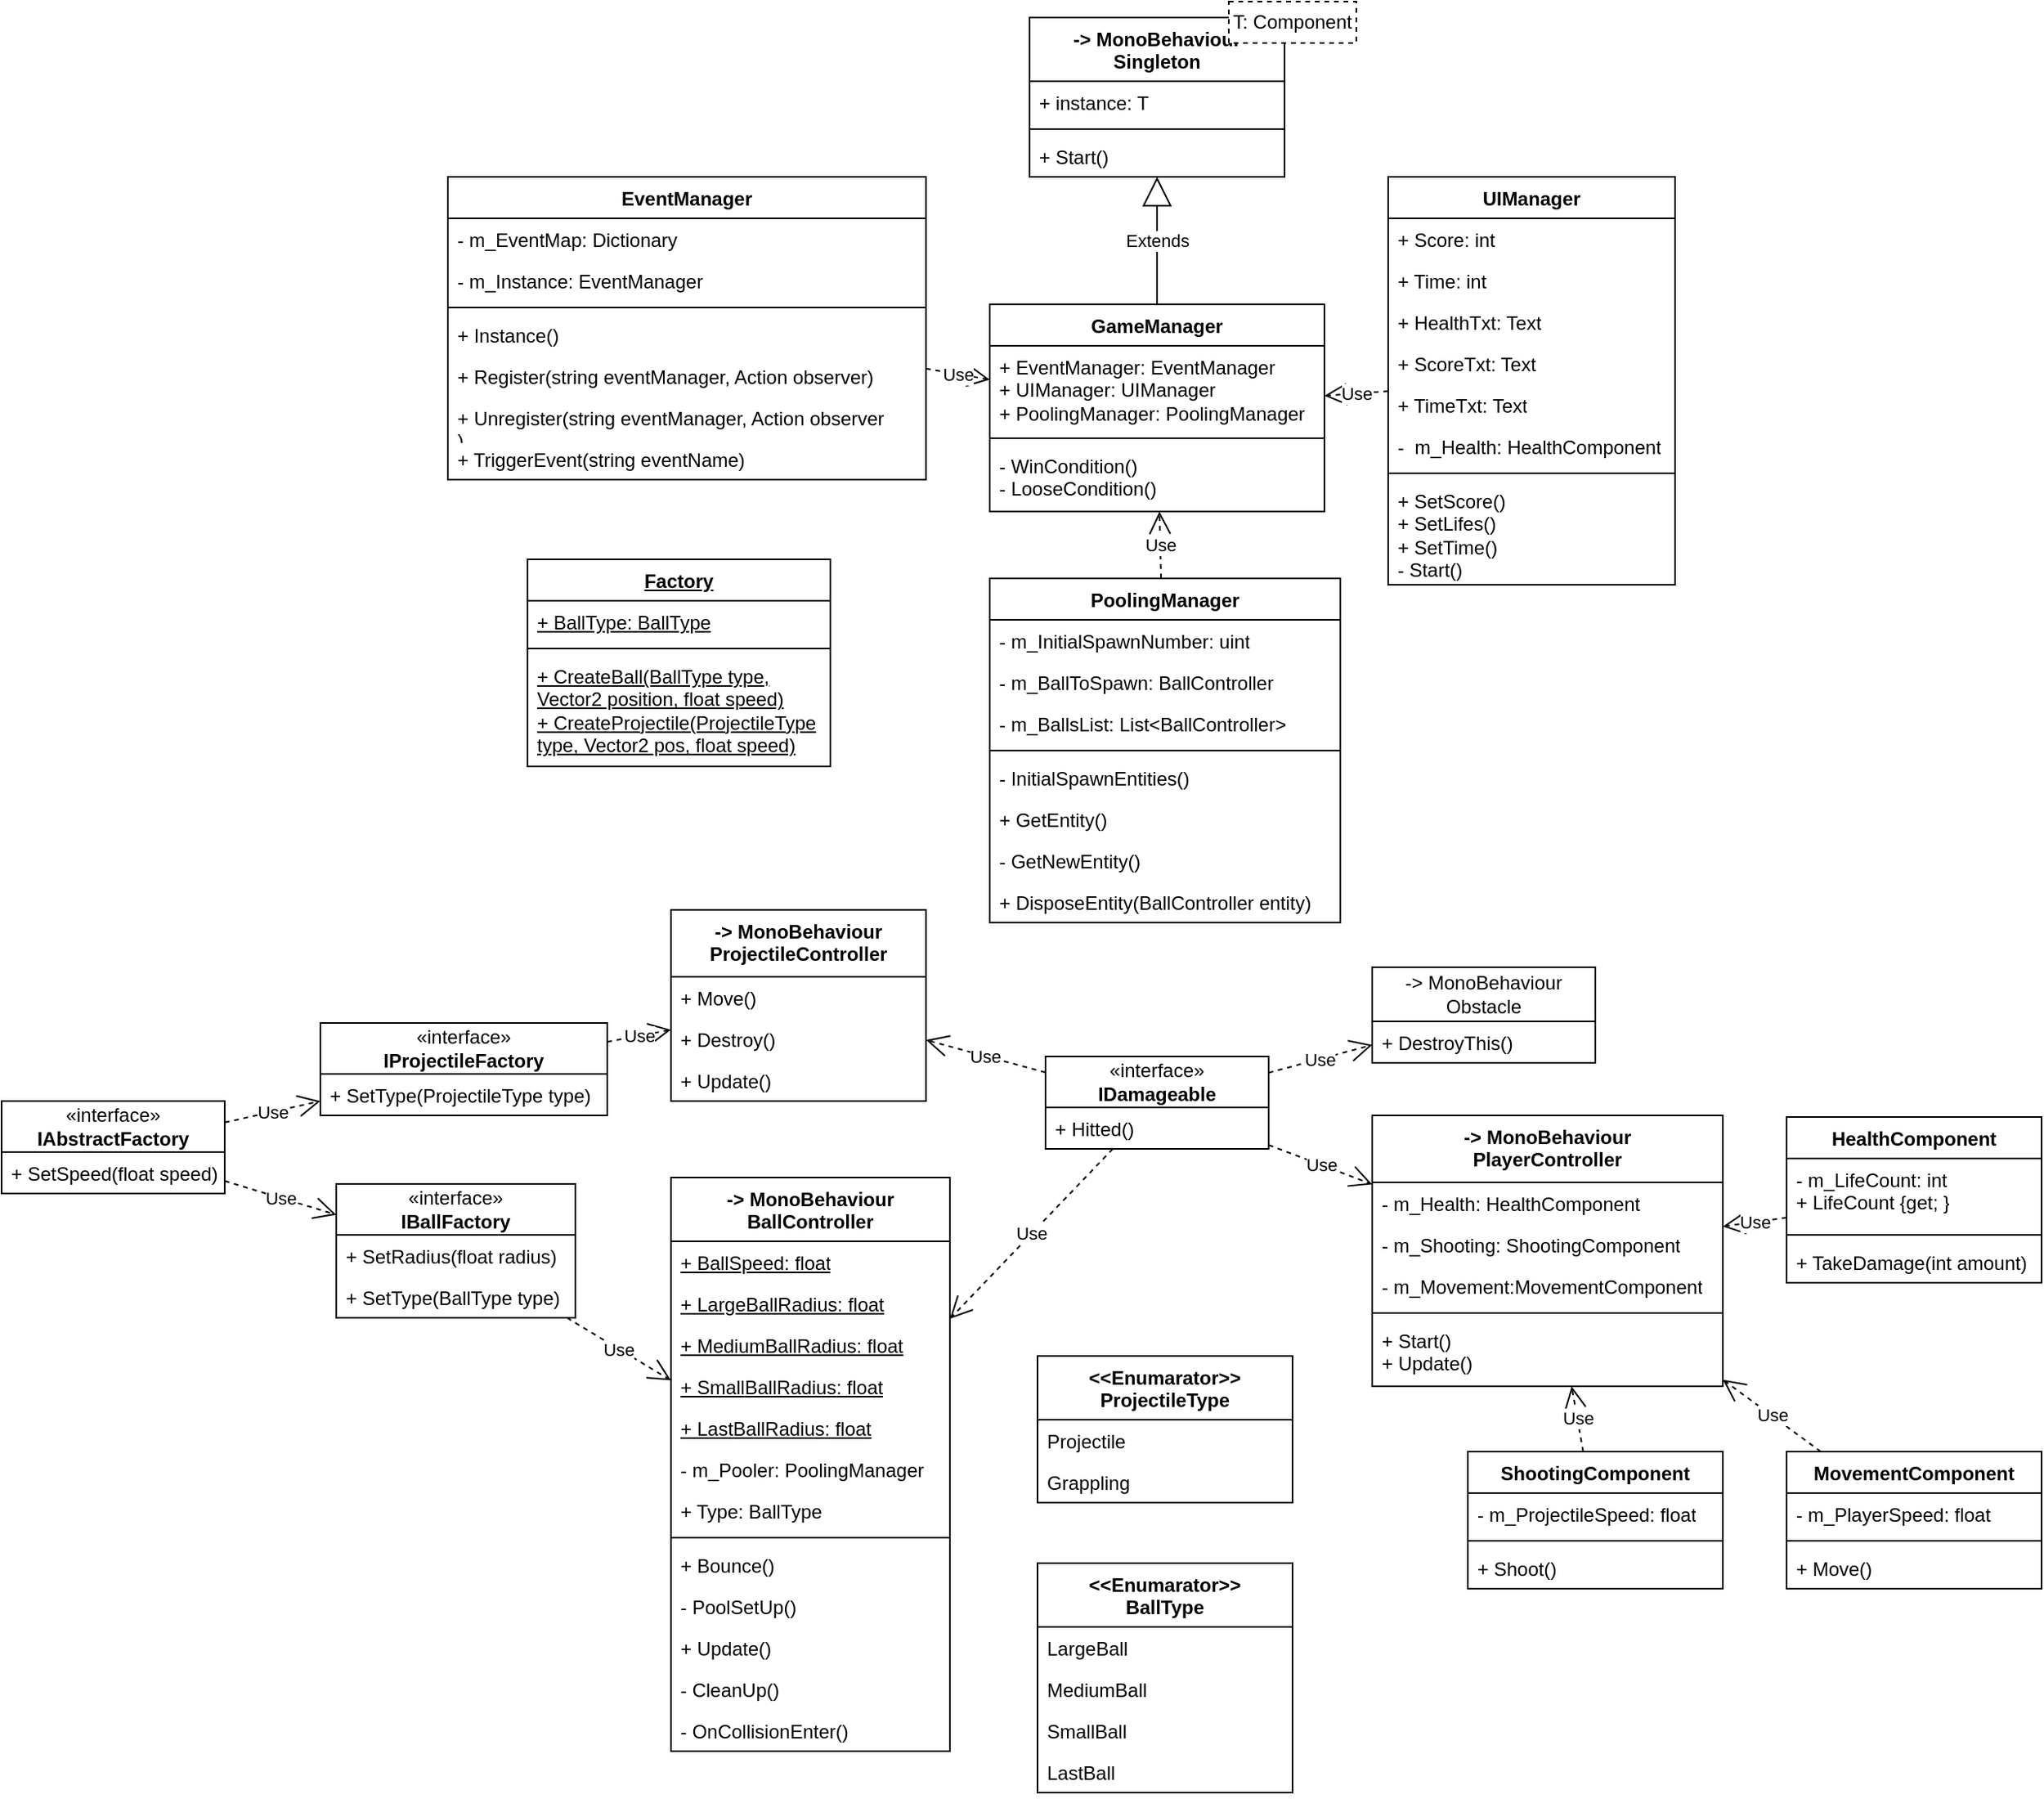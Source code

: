 <mxfile version="21.4.0" type="device">
  <diagram id="C5RBs43oDa-KdzZeNtuy" name="Page-1">
    <mxGraphModel dx="2015" dy="1817" grid="1" gridSize="10" guides="1" tooltips="1" connect="1" arrows="1" fold="1" page="1" pageScale="1" pageWidth="827" pageHeight="1169" math="0" shadow="0">
      <root>
        <mxCell id="WIyWlLk6GJQsqaUBKTNV-0" />
        <mxCell id="WIyWlLk6GJQsqaUBKTNV-1" parent="WIyWlLk6GJQsqaUBKTNV-0" />
        <mxCell id="6wXtI8wnBJ_ZwkcHhQ90-0" value="EventManager" style="swimlane;fontStyle=1;align=center;verticalAlign=top;childLayout=stackLayout;horizontal=1;startSize=26;horizontalStack=0;resizeParent=1;resizeParentMax=0;resizeLast=0;collapsible=1;marginBottom=0;whiteSpace=wrap;html=1;" parent="WIyWlLk6GJQsqaUBKTNV-1" vertex="1">
          <mxGeometry x="-20" y="-110" width="300" height="190" as="geometry" />
        </mxCell>
        <mxCell id="6wXtI8wnBJ_ZwkcHhQ90-1" value="- m_EventMap: Dictionary" style="text;strokeColor=none;fillColor=none;align=left;verticalAlign=top;spacingLeft=4;spacingRight=4;overflow=hidden;rotatable=0;points=[[0,0.5],[1,0.5]];portConstraint=eastwest;whiteSpace=wrap;html=1;" parent="6wXtI8wnBJ_ZwkcHhQ90-0" vertex="1">
          <mxGeometry y="26" width="300" height="26" as="geometry" />
        </mxCell>
        <mxCell id="6wXtI8wnBJ_ZwkcHhQ90-117" value="- m_Instance: EventManager" style="text;strokeColor=none;fillColor=none;align=left;verticalAlign=top;spacingLeft=4;spacingRight=4;overflow=hidden;rotatable=0;points=[[0,0.5],[1,0.5]];portConstraint=eastwest;whiteSpace=wrap;html=1;" parent="6wXtI8wnBJ_ZwkcHhQ90-0" vertex="1">
          <mxGeometry y="52" width="300" height="26" as="geometry" />
        </mxCell>
        <mxCell id="6wXtI8wnBJ_ZwkcHhQ90-2" value="" style="line;strokeWidth=1;fillColor=none;align=left;verticalAlign=middle;spacingTop=-1;spacingLeft=3;spacingRight=3;rotatable=0;labelPosition=right;points=[];portConstraint=eastwest;strokeColor=inherit;" parent="6wXtI8wnBJ_ZwkcHhQ90-0" vertex="1">
          <mxGeometry y="78" width="300" height="8" as="geometry" />
        </mxCell>
        <mxCell id="6wXtI8wnBJ_ZwkcHhQ90-118" value="+ Instance()" style="text;strokeColor=none;fillColor=none;align=left;verticalAlign=top;spacingLeft=4;spacingRight=4;overflow=hidden;rotatable=0;points=[[0,0.5],[1,0.5]];portConstraint=eastwest;whiteSpace=wrap;html=1;" parent="6wXtI8wnBJ_ZwkcHhQ90-0" vertex="1">
          <mxGeometry y="86" width="300" height="26" as="geometry" />
        </mxCell>
        <mxCell id="6wXtI8wnBJ_ZwkcHhQ90-3" value="+ Register(string eventManager, Action observer)" style="text;strokeColor=none;fillColor=none;align=left;verticalAlign=top;spacingLeft=4;spacingRight=4;overflow=hidden;rotatable=0;points=[[0,0.5],[1,0.5]];portConstraint=eastwest;whiteSpace=wrap;html=1;" parent="6wXtI8wnBJ_ZwkcHhQ90-0" vertex="1">
          <mxGeometry y="112" width="300" height="26" as="geometry" />
        </mxCell>
        <mxCell id="6wXtI8wnBJ_ZwkcHhQ90-115" value="+ Unregister(string eventManager, Action observer&lt;br&gt;)" style="text;strokeColor=none;fillColor=none;align=left;verticalAlign=top;spacingLeft=4;spacingRight=4;overflow=hidden;rotatable=0;points=[[0,0.5],[1,0.5]];portConstraint=eastwest;whiteSpace=wrap;html=1;" parent="6wXtI8wnBJ_ZwkcHhQ90-0" vertex="1">
          <mxGeometry y="138" width="300" height="26" as="geometry" />
        </mxCell>
        <mxCell id="6wXtI8wnBJ_ZwkcHhQ90-116" value="+ TriggerEvent(string eventName)" style="text;strokeColor=none;fillColor=none;align=left;verticalAlign=top;spacingLeft=4;spacingRight=4;overflow=hidden;rotatable=0;points=[[0,0.5],[1,0.5]];portConstraint=eastwest;whiteSpace=wrap;html=1;" parent="6wXtI8wnBJ_ZwkcHhQ90-0" vertex="1">
          <mxGeometry y="164" width="300" height="26" as="geometry" />
        </mxCell>
        <mxCell id="6wXtI8wnBJ_ZwkcHhQ90-4" value="GameManager" style="swimlane;fontStyle=1;align=center;verticalAlign=top;childLayout=stackLayout;horizontal=1;startSize=26;horizontalStack=0;resizeParent=1;resizeParentMax=0;resizeLast=0;collapsible=1;marginBottom=0;whiteSpace=wrap;html=1;" parent="WIyWlLk6GJQsqaUBKTNV-1" vertex="1">
          <mxGeometry x="320" y="-30" width="210" height="130" as="geometry" />
        </mxCell>
        <mxCell id="6wXtI8wnBJ_ZwkcHhQ90-5" value="+ EventManager: EventManager&lt;br&gt;+ UIManager: UIManager&lt;br&gt;+ PoolingManager: PoolingManager" style="text;strokeColor=none;fillColor=none;align=left;verticalAlign=top;spacingLeft=4;spacingRight=4;overflow=hidden;rotatable=0;points=[[0,0.5],[1,0.5]];portConstraint=eastwest;whiteSpace=wrap;html=1;" parent="6wXtI8wnBJ_ZwkcHhQ90-4" vertex="1">
          <mxGeometry y="26" width="210" height="54" as="geometry" />
        </mxCell>
        <mxCell id="6wXtI8wnBJ_ZwkcHhQ90-6" value="" style="line;strokeWidth=1;fillColor=none;align=left;verticalAlign=middle;spacingTop=-1;spacingLeft=3;spacingRight=3;rotatable=0;labelPosition=right;points=[];portConstraint=eastwest;strokeColor=inherit;" parent="6wXtI8wnBJ_ZwkcHhQ90-4" vertex="1">
          <mxGeometry y="80" width="210" height="8" as="geometry" />
        </mxCell>
        <mxCell id="6wXtI8wnBJ_ZwkcHhQ90-7" value="- WinCondition()&lt;br&gt;- LooseCondition()" style="text;strokeColor=none;fillColor=none;align=left;verticalAlign=top;spacingLeft=4;spacingRight=4;overflow=hidden;rotatable=0;points=[[0,0.5],[1,0.5]];portConstraint=eastwest;whiteSpace=wrap;html=1;" parent="6wXtI8wnBJ_ZwkcHhQ90-4" vertex="1">
          <mxGeometry y="88" width="210" height="42" as="geometry" />
        </mxCell>
        <mxCell id="6wXtI8wnBJ_ZwkcHhQ90-8" value="UIManager" style="swimlane;fontStyle=1;align=center;verticalAlign=top;childLayout=stackLayout;horizontal=1;startSize=26;horizontalStack=0;resizeParent=1;resizeParentMax=0;resizeLast=0;collapsible=1;marginBottom=0;whiteSpace=wrap;html=1;" parent="WIyWlLk6GJQsqaUBKTNV-1" vertex="1">
          <mxGeometry x="570" y="-110" width="180" height="256" as="geometry" />
        </mxCell>
        <mxCell id="6wXtI8wnBJ_ZwkcHhQ90-9" value="+ Score: int&lt;br&gt;" style="text;strokeColor=none;fillColor=none;align=left;verticalAlign=top;spacingLeft=4;spacingRight=4;overflow=hidden;rotatable=0;points=[[0,0.5],[1,0.5]];portConstraint=eastwest;whiteSpace=wrap;html=1;" parent="6wXtI8wnBJ_ZwkcHhQ90-8" vertex="1">
          <mxGeometry y="26" width="180" height="26" as="geometry" />
        </mxCell>
        <mxCell id="6wXtI8wnBJ_ZwkcHhQ90-114" value="+ Time: int" style="text;strokeColor=none;fillColor=none;align=left;verticalAlign=top;spacingLeft=4;spacingRight=4;overflow=hidden;rotatable=0;points=[[0,0.5],[1,0.5]];portConstraint=eastwest;whiteSpace=wrap;html=1;" parent="6wXtI8wnBJ_ZwkcHhQ90-8" vertex="1">
          <mxGeometry y="52" width="180" height="26" as="geometry" />
        </mxCell>
        <mxCell id="6wXtI8wnBJ_ZwkcHhQ90-111" value="+ HealthTxt: Text" style="text;strokeColor=none;fillColor=none;align=left;verticalAlign=top;spacingLeft=4;spacingRight=4;overflow=hidden;rotatable=0;points=[[0,0.5],[1,0.5]];portConstraint=eastwest;whiteSpace=wrap;html=1;" parent="6wXtI8wnBJ_ZwkcHhQ90-8" vertex="1">
          <mxGeometry y="78" width="180" height="26" as="geometry" />
        </mxCell>
        <mxCell id="6wXtI8wnBJ_ZwkcHhQ90-112" value="+ ScoreTxt: Text" style="text;strokeColor=none;fillColor=none;align=left;verticalAlign=top;spacingLeft=4;spacingRight=4;overflow=hidden;rotatable=0;points=[[0,0.5],[1,0.5]];portConstraint=eastwest;whiteSpace=wrap;html=1;" parent="6wXtI8wnBJ_ZwkcHhQ90-8" vertex="1">
          <mxGeometry y="104" width="180" height="26" as="geometry" />
        </mxCell>
        <mxCell id="6wXtI8wnBJ_ZwkcHhQ90-113" value="+ TimeTxt: Text" style="text;strokeColor=none;fillColor=none;align=left;verticalAlign=top;spacingLeft=4;spacingRight=4;overflow=hidden;rotatable=0;points=[[0,0.5],[1,0.5]];portConstraint=eastwest;whiteSpace=wrap;html=1;" parent="6wXtI8wnBJ_ZwkcHhQ90-8" vertex="1">
          <mxGeometry y="130" width="180" height="26" as="geometry" />
        </mxCell>
        <mxCell id="TRaf3uooo76os0HDrpDc-0" value="-&amp;nbsp; m_Health: HealthComponent" style="text;strokeColor=none;fillColor=none;align=left;verticalAlign=top;spacingLeft=4;spacingRight=4;overflow=hidden;rotatable=0;points=[[0,0.5],[1,0.5]];portConstraint=eastwest;whiteSpace=wrap;html=1;" vertex="1" parent="6wXtI8wnBJ_ZwkcHhQ90-8">
          <mxGeometry y="156" width="180" height="26" as="geometry" />
        </mxCell>
        <mxCell id="6wXtI8wnBJ_ZwkcHhQ90-10" value="" style="line;strokeWidth=1;fillColor=none;align=left;verticalAlign=middle;spacingTop=-1;spacingLeft=3;spacingRight=3;rotatable=0;labelPosition=right;points=[];portConstraint=eastwest;strokeColor=inherit;" parent="6wXtI8wnBJ_ZwkcHhQ90-8" vertex="1">
          <mxGeometry y="182" width="180" height="8" as="geometry" />
        </mxCell>
        <mxCell id="6wXtI8wnBJ_ZwkcHhQ90-11" value="+ SetScore()&lt;br&gt;+ SetLifes()&lt;br&gt;+ SetTime()&lt;br&gt;- Start()" style="text;strokeColor=none;fillColor=none;align=left;verticalAlign=top;spacingLeft=4;spacingRight=4;overflow=hidden;rotatable=0;points=[[0,0.5],[1,0.5]];portConstraint=eastwest;whiteSpace=wrap;html=1;" parent="6wXtI8wnBJ_ZwkcHhQ90-8" vertex="1">
          <mxGeometry y="190" width="180" height="66" as="geometry" />
        </mxCell>
        <mxCell id="6wXtI8wnBJ_ZwkcHhQ90-12" value="PoolingManager" style="swimlane;fontStyle=1;align=center;verticalAlign=top;childLayout=stackLayout;horizontal=1;startSize=26;horizontalStack=0;resizeParent=1;resizeParentMax=0;resizeLast=0;collapsible=1;marginBottom=0;whiteSpace=wrap;html=1;" parent="WIyWlLk6GJQsqaUBKTNV-1" vertex="1">
          <mxGeometry x="320" y="142" width="220" height="216" as="geometry" />
        </mxCell>
        <mxCell id="6wXtI8wnBJ_ZwkcHhQ90-13" value="-&amp;nbsp;m_InitialSpawnNumber: uint" style="text;strokeColor=none;fillColor=none;align=left;verticalAlign=top;spacingLeft=4;spacingRight=4;overflow=hidden;rotatable=0;points=[[0,0.5],[1,0.5]];portConstraint=eastwest;whiteSpace=wrap;html=1;" parent="6wXtI8wnBJ_ZwkcHhQ90-12" vertex="1">
          <mxGeometry y="26" width="220" height="26" as="geometry" />
        </mxCell>
        <mxCell id="6wXtI8wnBJ_ZwkcHhQ90-52" value="-&amp;nbsp;m_BallToSpawn: BallController" style="text;strokeColor=none;fillColor=none;align=left;verticalAlign=top;spacingLeft=4;spacingRight=4;overflow=hidden;rotatable=0;points=[[0,0.5],[1,0.5]];portConstraint=eastwest;whiteSpace=wrap;html=1;" parent="6wXtI8wnBJ_ZwkcHhQ90-12" vertex="1">
          <mxGeometry y="52" width="220" height="26" as="geometry" />
        </mxCell>
        <mxCell id="6wXtI8wnBJ_ZwkcHhQ90-53" value="- m_BallsList: List&amp;lt;BallController&amp;gt;" style="text;strokeColor=none;fillColor=none;align=left;verticalAlign=top;spacingLeft=4;spacingRight=4;overflow=hidden;rotatable=0;points=[[0,0.5],[1,0.5]];portConstraint=eastwest;whiteSpace=wrap;html=1;" parent="6wXtI8wnBJ_ZwkcHhQ90-12" vertex="1">
          <mxGeometry y="78" width="220" height="26" as="geometry" />
        </mxCell>
        <mxCell id="6wXtI8wnBJ_ZwkcHhQ90-14" value="" style="line;strokeWidth=1;fillColor=none;align=left;verticalAlign=middle;spacingTop=-1;spacingLeft=3;spacingRight=3;rotatable=0;labelPosition=right;points=[];portConstraint=eastwest;strokeColor=inherit;" parent="6wXtI8wnBJ_ZwkcHhQ90-12" vertex="1">
          <mxGeometry y="104" width="220" height="8" as="geometry" />
        </mxCell>
        <mxCell id="6wXtI8wnBJ_ZwkcHhQ90-15" value="- InitialSpawnEntities()" style="text;strokeColor=none;fillColor=none;align=left;verticalAlign=top;spacingLeft=4;spacingRight=4;overflow=hidden;rotatable=0;points=[[0,0.5],[1,0.5]];portConstraint=eastwest;whiteSpace=wrap;html=1;" parent="6wXtI8wnBJ_ZwkcHhQ90-12" vertex="1">
          <mxGeometry y="112" width="220" height="26" as="geometry" />
        </mxCell>
        <mxCell id="6wXtI8wnBJ_ZwkcHhQ90-54" value="+ GetEntity()" style="text;strokeColor=none;fillColor=none;align=left;verticalAlign=top;spacingLeft=4;spacingRight=4;overflow=hidden;rotatable=0;points=[[0,0.5],[1,0.5]];portConstraint=eastwest;whiteSpace=wrap;html=1;" parent="6wXtI8wnBJ_ZwkcHhQ90-12" vertex="1">
          <mxGeometry y="138" width="220" height="26" as="geometry" />
        </mxCell>
        <mxCell id="6wXtI8wnBJ_ZwkcHhQ90-55" value="- GetNewEntity()" style="text;strokeColor=none;fillColor=none;align=left;verticalAlign=top;spacingLeft=4;spacingRight=4;overflow=hidden;rotatable=0;points=[[0,0.5],[1,0.5]];portConstraint=eastwest;whiteSpace=wrap;html=1;" parent="6wXtI8wnBJ_ZwkcHhQ90-12" vertex="1">
          <mxGeometry y="164" width="220" height="26" as="geometry" />
        </mxCell>
        <mxCell id="TRaf3uooo76os0HDrpDc-12" value="+ DisposeEntity(BallController entity)" style="text;strokeColor=none;fillColor=none;align=left;verticalAlign=top;spacingLeft=4;spacingRight=4;overflow=hidden;rotatable=0;points=[[0,0.5],[1,0.5]];portConstraint=eastwest;whiteSpace=wrap;html=1;" vertex="1" parent="6wXtI8wnBJ_ZwkcHhQ90-12">
          <mxGeometry y="190" width="220" height="26" as="geometry" />
        </mxCell>
        <mxCell id="6wXtI8wnBJ_ZwkcHhQ90-20" value="-&amp;gt; MonoBehaviour&lt;br&gt;Singleton" style="swimlane;fontStyle=1;align=center;verticalAlign=top;childLayout=stackLayout;horizontal=1;startSize=40;horizontalStack=0;resizeParent=1;resizeParentMax=0;resizeLast=0;collapsible=1;marginBottom=0;whiteSpace=wrap;html=1;" parent="WIyWlLk6GJQsqaUBKTNV-1" vertex="1">
          <mxGeometry x="345" y="-210" width="160" height="100" as="geometry" />
        </mxCell>
        <mxCell id="6wXtI8wnBJ_ZwkcHhQ90-21" value="+ instance: T" style="text;strokeColor=none;fillColor=none;align=left;verticalAlign=top;spacingLeft=4;spacingRight=4;overflow=hidden;rotatable=0;points=[[0,0.5],[1,0.5]];portConstraint=eastwest;whiteSpace=wrap;html=1;" parent="6wXtI8wnBJ_ZwkcHhQ90-20" vertex="1">
          <mxGeometry y="40" width="160" height="26" as="geometry" />
        </mxCell>
        <mxCell id="6wXtI8wnBJ_ZwkcHhQ90-22" value="" style="line;strokeWidth=1;fillColor=none;align=left;verticalAlign=middle;spacingTop=-1;spacingLeft=3;spacingRight=3;rotatable=0;labelPosition=right;points=[];portConstraint=eastwest;strokeColor=inherit;" parent="6wXtI8wnBJ_ZwkcHhQ90-20" vertex="1">
          <mxGeometry y="66" width="160" height="8" as="geometry" />
        </mxCell>
        <mxCell id="6wXtI8wnBJ_ZwkcHhQ90-23" value="+ Start()" style="text;strokeColor=none;fillColor=none;align=left;verticalAlign=top;spacingLeft=4;spacingRight=4;overflow=hidden;rotatable=0;points=[[0,0.5],[1,0.5]];portConstraint=eastwest;whiteSpace=wrap;html=1;" parent="6wXtI8wnBJ_ZwkcHhQ90-20" vertex="1">
          <mxGeometry y="74" width="160" height="26" as="geometry" />
        </mxCell>
        <mxCell id="6wXtI8wnBJ_ZwkcHhQ90-28" value="-&amp;gt; MonoBehaviour&lt;br&gt;ProjectileController" style="swimlane;fontStyle=1;align=center;verticalAlign=top;childLayout=stackLayout;horizontal=1;startSize=42;horizontalStack=0;resizeParent=1;resizeParentMax=0;resizeLast=0;collapsible=1;marginBottom=0;whiteSpace=wrap;html=1;" parent="WIyWlLk6GJQsqaUBKTNV-1" vertex="1">
          <mxGeometry x="120" y="350" width="160" height="120" as="geometry" />
        </mxCell>
        <mxCell id="6wXtI8wnBJ_ZwkcHhQ90-108" value="+ Move()" style="text;strokeColor=none;fillColor=none;align=left;verticalAlign=top;spacingLeft=4;spacingRight=4;overflow=hidden;rotatable=0;points=[[0,0.5],[1,0.5]];portConstraint=eastwest;whiteSpace=wrap;html=1;" parent="6wXtI8wnBJ_ZwkcHhQ90-28" vertex="1">
          <mxGeometry y="42" width="160" height="26" as="geometry" />
        </mxCell>
        <mxCell id="6wXtI8wnBJ_ZwkcHhQ90-109" value="+ Destroy()" style="text;strokeColor=none;fillColor=none;align=left;verticalAlign=top;spacingLeft=4;spacingRight=4;overflow=hidden;rotatable=0;points=[[0,0.5],[1,0.5]];portConstraint=eastwest;whiteSpace=wrap;html=1;" parent="6wXtI8wnBJ_ZwkcHhQ90-28" vertex="1">
          <mxGeometry y="68" width="160" height="26" as="geometry" />
        </mxCell>
        <mxCell id="6wXtI8wnBJ_ZwkcHhQ90-31" value="+ Update()" style="text;strokeColor=none;fillColor=none;align=left;verticalAlign=top;spacingLeft=4;spacingRight=4;overflow=hidden;rotatable=0;points=[[0,0.5],[1,0.5]];portConstraint=eastwest;whiteSpace=wrap;html=1;" parent="6wXtI8wnBJ_ZwkcHhQ90-28" vertex="1">
          <mxGeometry y="94" width="160" height="26" as="geometry" />
        </mxCell>
        <mxCell id="6wXtI8wnBJ_ZwkcHhQ90-32" value="&amp;lt;&amp;lt;Enumarator&amp;gt;&amp;gt;&lt;br&gt;BallType" style="swimlane;fontStyle=1;align=center;verticalAlign=top;childLayout=stackLayout;horizontal=1;startSize=40;horizontalStack=0;resizeParent=1;resizeParentMax=0;resizeLast=0;collapsible=1;marginBottom=0;whiteSpace=wrap;html=1;" parent="WIyWlLk6GJQsqaUBKTNV-1" vertex="1">
          <mxGeometry x="350" y="760" width="160" height="144" as="geometry" />
        </mxCell>
        <mxCell id="6wXtI8wnBJ_ZwkcHhQ90-33" value="LargeBall" style="text;strokeColor=none;fillColor=none;align=left;verticalAlign=top;spacingLeft=4;spacingRight=4;overflow=hidden;rotatable=0;points=[[0,0.5],[1,0.5]];portConstraint=eastwest;whiteSpace=wrap;html=1;" parent="6wXtI8wnBJ_ZwkcHhQ90-32" vertex="1">
          <mxGeometry y="40" width="160" height="26" as="geometry" />
        </mxCell>
        <mxCell id="6wXtI8wnBJ_ZwkcHhQ90-38" value="MediumBall" style="text;strokeColor=none;fillColor=none;align=left;verticalAlign=top;spacingLeft=4;spacingRight=4;overflow=hidden;rotatable=0;points=[[0,0.5],[1,0.5]];portConstraint=eastwest;whiteSpace=wrap;html=1;" parent="6wXtI8wnBJ_ZwkcHhQ90-32" vertex="1">
          <mxGeometry y="66" width="160" height="26" as="geometry" />
        </mxCell>
        <mxCell id="6wXtI8wnBJ_ZwkcHhQ90-39" value="SmallBall" style="text;strokeColor=none;fillColor=none;align=left;verticalAlign=top;spacingLeft=4;spacingRight=4;overflow=hidden;rotatable=0;points=[[0,0.5],[1,0.5]];portConstraint=eastwest;whiteSpace=wrap;html=1;" parent="6wXtI8wnBJ_ZwkcHhQ90-32" vertex="1">
          <mxGeometry y="92" width="160" height="26" as="geometry" />
        </mxCell>
        <mxCell id="6wXtI8wnBJ_ZwkcHhQ90-40" value="LastBall" style="text;strokeColor=none;fillColor=none;align=left;verticalAlign=top;spacingLeft=4;spacingRight=4;overflow=hidden;rotatable=0;points=[[0,0.5],[1,0.5]];portConstraint=eastwest;whiteSpace=wrap;html=1;" parent="6wXtI8wnBJ_ZwkcHhQ90-32" vertex="1">
          <mxGeometry y="118" width="160" height="26" as="geometry" />
        </mxCell>
        <mxCell id="6wXtI8wnBJ_ZwkcHhQ90-41" value="&amp;lt;&amp;lt;Enumarator&amp;gt;&amp;gt;&lt;br&gt;ProjectileType" style="swimlane;fontStyle=1;align=center;verticalAlign=top;childLayout=stackLayout;horizontal=1;startSize=40;horizontalStack=0;resizeParent=1;resizeParentMax=0;resizeLast=0;collapsible=1;marginBottom=0;whiteSpace=wrap;html=1;" parent="WIyWlLk6GJQsqaUBKTNV-1" vertex="1">
          <mxGeometry x="350" y="630" width="160" height="92" as="geometry" />
        </mxCell>
        <mxCell id="6wXtI8wnBJ_ZwkcHhQ90-42" value="Projectile" style="text;strokeColor=none;fillColor=none;align=left;verticalAlign=top;spacingLeft=4;spacingRight=4;overflow=hidden;rotatable=0;points=[[0,0.5],[1,0.5]];portConstraint=eastwest;whiteSpace=wrap;html=1;" parent="6wXtI8wnBJ_ZwkcHhQ90-41" vertex="1">
          <mxGeometry y="40" width="160" height="26" as="geometry" />
        </mxCell>
        <mxCell id="6wXtI8wnBJ_ZwkcHhQ90-43" value="Grappling" style="text;strokeColor=none;fillColor=none;align=left;verticalAlign=top;spacingLeft=4;spacingRight=4;overflow=hidden;rotatable=0;points=[[0,0.5],[1,0.5]];portConstraint=eastwest;whiteSpace=wrap;html=1;" parent="6wXtI8wnBJ_ZwkcHhQ90-41" vertex="1">
          <mxGeometry y="66" width="160" height="26" as="geometry" />
        </mxCell>
        <mxCell id="6wXtI8wnBJ_ZwkcHhQ90-57" value="T: Component" style="html=1;whiteSpace=wrap;dashed=1;" parent="WIyWlLk6GJQsqaUBKTNV-1" vertex="1">
          <mxGeometry x="470" y="-220" width="80" height="26" as="geometry" />
        </mxCell>
        <mxCell id="6wXtI8wnBJ_ZwkcHhQ90-59" value="Extends" style="endArrow=block;endSize=16;endFill=0;html=1;rounded=0;" parent="WIyWlLk6GJQsqaUBKTNV-1" source="6wXtI8wnBJ_ZwkcHhQ90-4" target="6wXtI8wnBJ_ZwkcHhQ90-20" edge="1">
          <mxGeometry width="160" relative="1" as="geometry">
            <mxPoint x="330" y="350" as="sourcePoint" />
            <mxPoint x="490" y="350" as="targetPoint" />
          </mxGeometry>
        </mxCell>
        <mxCell id="6wXtI8wnBJ_ZwkcHhQ90-60" value="Use" style="endArrow=open;endSize=12;dashed=1;html=1;rounded=0;" parent="WIyWlLk6GJQsqaUBKTNV-1" source="6wXtI8wnBJ_ZwkcHhQ90-0" target="6wXtI8wnBJ_ZwkcHhQ90-4" edge="1">
          <mxGeometry width="160" relative="1" as="geometry">
            <mxPoint x="210" y="50" as="sourcePoint" />
            <mxPoint x="490" y="350" as="targetPoint" />
          </mxGeometry>
        </mxCell>
        <mxCell id="6wXtI8wnBJ_ZwkcHhQ90-61" value="Use" style="endArrow=open;endSize=12;dashed=1;html=1;rounded=0;" parent="WIyWlLk6GJQsqaUBKTNV-1" source="6wXtI8wnBJ_ZwkcHhQ90-8" target="6wXtI8wnBJ_ZwkcHhQ90-4" edge="1">
          <mxGeometry width="160" relative="1" as="geometry">
            <mxPoint x="410" y="60" as="sourcePoint" />
            <mxPoint x="500" y="360" as="targetPoint" />
          </mxGeometry>
        </mxCell>
        <mxCell id="6wXtI8wnBJ_ZwkcHhQ90-62" value="Use" style="endArrow=open;endSize=12;dashed=1;html=1;rounded=0;" parent="WIyWlLk6GJQsqaUBKTNV-1" source="6wXtI8wnBJ_ZwkcHhQ90-12" target="6wXtI8wnBJ_ZwkcHhQ90-4" edge="1">
          <mxGeometry width="160" relative="1" as="geometry">
            <mxPoint x="350" y="370" as="sourcePoint" />
            <mxPoint x="510" y="370" as="targetPoint" />
          </mxGeometry>
        </mxCell>
        <mxCell id="6wXtI8wnBJ_ZwkcHhQ90-65" value="«interface»&lt;br&gt;&lt;b&gt;IDamageable&lt;/b&gt;" style="swimlane;fontStyle=0;childLayout=stackLayout;horizontal=1;startSize=32;fillColor=none;horizontalStack=0;resizeParent=1;resizeParentMax=0;resizeLast=0;collapsible=1;marginBottom=0;whiteSpace=wrap;html=1;" parent="WIyWlLk6GJQsqaUBKTNV-1" vertex="1">
          <mxGeometry x="355" y="442" width="140" height="58" as="geometry" />
        </mxCell>
        <mxCell id="6wXtI8wnBJ_ZwkcHhQ90-66" value="+ Hitted()" style="text;strokeColor=none;fillColor=none;align=left;verticalAlign=top;spacingLeft=4;spacingRight=4;overflow=hidden;rotatable=0;points=[[0,0.5],[1,0.5]];portConstraint=eastwest;whiteSpace=wrap;html=1;" parent="6wXtI8wnBJ_ZwkcHhQ90-65" vertex="1">
          <mxGeometry y="32" width="140" height="26" as="geometry" />
        </mxCell>
        <mxCell id="6wXtI8wnBJ_ZwkcHhQ90-71" value="-&amp;gt; MonoBehaviour&lt;br&gt;Obstacle" style="swimlane;fontStyle=0;childLayout=stackLayout;horizontal=1;startSize=34;fillColor=none;horizontalStack=0;resizeParent=1;resizeParentMax=0;resizeLast=0;collapsible=1;marginBottom=0;whiteSpace=wrap;html=1;" parent="WIyWlLk6GJQsqaUBKTNV-1" vertex="1">
          <mxGeometry x="560" y="386" width="140" height="60" as="geometry" />
        </mxCell>
        <mxCell id="6wXtI8wnBJ_ZwkcHhQ90-73" value="+ DestroyThis()" style="text;strokeColor=none;fillColor=none;align=left;verticalAlign=top;spacingLeft=4;spacingRight=4;overflow=hidden;rotatable=0;points=[[0,0.5],[1,0.5]];portConstraint=eastwest;whiteSpace=wrap;html=1;" parent="6wXtI8wnBJ_ZwkcHhQ90-71" vertex="1">
          <mxGeometry y="34" width="140" height="26" as="geometry" />
        </mxCell>
        <mxCell id="6wXtI8wnBJ_ZwkcHhQ90-76" value="Use" style="endArrow=open;endSize=12;dashed=1;html=1;rounded=0;" parent="WIyWlLk6GJQsqaUBKTNV-1" source="6wXtI8wnBJ_ZwkcHhQ90-65" target="TRaf3uooo76os0HDrpDc-8" edge="1">
          <mxGeometry width="160" relative="1" as="geometry">
            <mxPoint x="470" y="370" as="sourcePoint" />
            <mxPoint x="230" y="445" as="targetPoint" />
          </mxGeometry>
        </mxCell>
        <mxCell id="6wXtI8wnBJ_ZwkcHhQ90-77" value="Use" style="endArrow=open;endSize=12;dashed=1;html=1;rounded=0;" parent="WIyWlLk6GJQsqaUBKTNV-1" source="6wXtI8wnBJ_ZwkcHhQ90-65" target="6wXtI8wnBJ_ZwkcHhQ90-71" edge="1">
          <mxGeometry width="160" relative="1" as="geometry">
            <mxPoint x="590" y="461" as="sourcePoint" />
            <mxPoint x="892" y="370" as="targetPoint" />
            <Array as="points" />
          </mxGeometry>
        </mxCell>
        <mxCell id="6wXtI8wnBJ_ZwkcHhQ90-78" value="-&amp;gt; MonoBehaviour&lt;br&gt;PlayerController" style="swimlane;fontStyle=1;align=center;verticalAlign=top;childLayout=stackLayout;horizontal=1;startSize=42;horizontalStack=0;resizeParent=1;resizeParentMax=0;resizeLast=0;collapsible=1;marginBottom=0;whiteSpace=wrap;html=1;" parent="WIyWlLk6GJQsqaUBKTNV-1" vertex="1">
          <mxGeometry x="560" y="479" width="220" height="170" as="geometry" />
        </mxCell>
        <mxCell id="6wXtI8wnBJ_ZwkcHhQ90-79" value="- m_Health: HealthComponent&lt;br&gt;" style="text;strokeColor=none;fillColor=none;align=left;verticalAlign=top;spacingLeft=4;spacingRight=4;overflow=hidden;rotatable=0;points=[[0,0.5],[1,0.5]];portConstraint=eastwest;whiteSpace=wrap;html=1;" parent="6wXtI8wnBJ_ZwkcHhQ90-78" vertex="1">
          <mxGeometry y="42" width="220" height="26" as="geometry" />
        </mxCell>
        <mxCell id="6wXtI8wnBJ_ZwkcHhQ90-101" value="- m_Shooting: ShootingComponent" style="text;strokeColor=none;fillColor=none;align=left;verticalAlign=top;spacingLeft=4;spacingRight=4;overflow=hidden;rotatable=0;points=[[0,0.5],[1,0.5]];portConstraint=eastwest;whiteSpace=wrap;html=1;" parent="6wXtI8wnBJ_ZwkcHhQ90-78" vertex="1">
          <mxGeometry y="68" width="220" height="26" as="geometry" />
        </mxCell>
        <mxCell id="6wXtI8wnBJ_ZwkcHhQ90-100" value="- m_Movement:MovementComponent" style="text;strokeColor=none;fillColor=none;align=left;verticalAlign=top;spacingLeft=4;spacingRight=4;overflow=hidden;rotatable=0;points=[[0,0.5],[1,0.5]];portConstraint=eastwest;whiteSpace=wrap;html=1;" parent="6wXtI8wnBJ_ZwkcHhQ90-78" vertex="1">
          <mxGeometry y="94" width="220" height="26" as="geometry" />
        </mxCell>
        <mxCell id="6wXtI8wnBJ_ZwkcHhQ90-80" value="" style="line;strokeWidth=1;fillColor=none;align=left;verticalAlign=middle;spacingTop=-1;spacingLeft=3;spacingRight=3;rotatable=0;labelPosition=right;points=[];portConstraint=eastwest;strokeColor=inherit;" parent="6wXtI8wnBJ_ZwkcHhQ90-78" vertex="1">
          <mxGeometry y="120" width="220" height="8" as="geometry" />
        </mxCell>
        <mxCell id="6wXtI8wnBJ_ZwkcHhQ90-81" value="+ Start()&lt;br&gt;+ Update()" style="text;strokeColor=none;fillColor=none;align=left;verticalAlign=top;spacingLeft=4;spacingRight=4;overflow=hidden;rotatable=0;points=[[0,0.5],[1,0.5]];portConstraint=eastwest;whiteSpace=wrap;html=1;" parent="6wXtI8wnBJ_ZwkcHhQ90-78" vertex="1">
          <mxGeometry y="128" width="220" height="42" as="geometry" />
        </mxCell>
        <mxCell id="6wXtI8wnBJ_ZwkcHhQ90-82" value="Use" style="endArrow=open;endSize=12;dashed=1;html=1;rounded=0;" parent="WIyWlLk6GJQsqaUBKTNV-1" source="6wXtI8wnBJ_ZwkcHhQ90-65" target="6wXtI8wnBJ_ZwkcHhQ90-28" edge="1">
          <mxGeometry width="160" relative="1" as="geometry">
            <mxPoint x="490" y="420" as="sourcePoint" />
            <mxPoint x="240" y="503" as="targetPoint" />
          </mxGeometry>
        </mxCell>
        <mxCell id="6wXtI8wnBJ_ZwkcHhQ90-83" value="Use" style="endArrow=open;endSize=12;dashed=1;html=1;rounded=0;" parent="WIyWlLk6GJQsqaUBKTNV-1" source="6wXtI8wnBJ_ZwkcHhQ90-65" target="6wXtI8wnBJ_ZwkcHhQ90-78" edge="1">
          <mxGeometry width="160" relative="1" as="geometry">
            <mxPoint x="500" y="430" as="sourcePoint" />
            <mxPoint x="422" y="500" as="targetPoint" />
          </mxGeometry>
        </mxCell>
        <mxCell id="6wXtI8wnBJ_ZwkcHhQ90-84" value="HealthComponent" style="swimlane;fontStyle=1;align=center;verticalAlign=top;childLayout=stackLayout;horizontal=1;startSize=26;horizontalStack=0;resizeParent=1;resizeParentMax=0;resizeLast=0;collapsible=1;marginBottom=0;whiteSpace=wrap;html=1;" parent="WIyWlLk6GJQsqaUBKTNV-1" vertex="1">
          <mxGeometry x="820" y="480" width="160" height="104" as="geometry" />
        </mxCell>
        <mxCell id="6wXtI8wnBJ_ZwkcHhQ90-85" value="- m_LifeCount: int&lt;br&gt;+ LifeCount {get; }" style="text;strokeColor=none;fillColor=none;align=left;verticalAlign=top;spacingLeft=4;spacingRight=4;overflow=hidden;rotatable=0;points=[[0,0.5],[1,0.5]];portConstraint=eastwest;whiteSpace=wrap;html=1;" parent="6wXtI8wnBJ_ZwkcHhQ90-84" vertex="1">
          <mxGeometry y="26" width="160" height="44" as="geometry" />
        </mxCell>
        <mxCell id="6wXtI8wnBJ_ZwkcHhQ90-86" value="" style="line;strokeWidth=1;fillColor=none;align=left;verticalAlign=middle;spacingTop=-1;spacingLeft=3;spacingRight=3;rotatable=0;labelPosition=right;points=[];portConstraint=eastwest;strokeColor=inherit;" parent="6wXtI8wnBJ_ZwkcHhQ90-84" vertex="1">
          <mxGeometry y="70" width="160" height="8" as="geometry" />
        </mxCell>
        <mxCell id="6wXtI8wnBJ_ZwkcHhQ90-87" value="+ TakeDamage(int amount)" style="text;strokeColor=none;fillColor=none;align=left;verticalAlign=top;spacingLeft=4;spacingRight=4;overflow=hidden;rotatable=0;points=[[0,0.5],[1,0.5]];portConstraint=eastwest;whiteSpace=wrap;html=1;" parent="6wXtI8wnBJ_ZwkcHhQ90-84" vertex="1">
          <mxGeometry y="78" width="160" height="26" as="geometry" />
        </mxCell>
        <mxCell id="6wXtI8wnBJ_ZwkcHhQ90-88" value="ShootingComponent" style="swimlane;fontStyle=1;align=center;verticalAlign=top;childLayout=stackLayout;horizontal=1;startSize=26;horizontalStack=0;resizeParent=1;resizeParentMax=0;resizeLast=0;collapsible=1;marginBottom=0;whiteSpace=wrap;html=1;" parent="WIyWlLk6GJQsqaUBKTNV-1" vertex="1">
          <mxGeometry x="620" y="690" width="160" height="86" as="geometry" />
        </mxCell>
        <mxCell id="6wXtI8wnBJ_ZwkcHhQ90-89" value="- m_ProjectileSpeed: float" style="text;strokeColor=none;fillColor=none;align=left;verticalAlign=top;spacingLeft=4;spacingRight=4;overflow=hidden;rotatable=0;points=[[0,0.5],[1,0.5]];portConstraint=eastwest;whiteSpace=wrap;html=1;" parent="6wXtI8wnBJ_ZwkcHhQ90-88" vertex="1">
          <mxGeometry y="26" width="160" height="26" as="geometry" />
        </mxCell>
        <mxCell id="6wXtI8wnBJ_ZwkcHhQ90-90" value="" style="line;strokeWidth=1;fillColor=none;align=left;verticalAlign=middle;spacingTop=-1;spacingLeft=3;spacingRight=3;rotatable=0;labelPosition=right;points=[];portConstraint=eastwest;strokeColor=inherit;" parent="6wXtI8wnBJ_ZwkcHhQ90-88" vertex="1">
          <mxGeometry y="52" width="160" height="8" as="geometry" />
        </mxCell>
        <mxCell id="6wXtI8wnBJ_ZwkcHhQ90-91" value="+ Shoot()" style="text;strokeColor=none;fillColor=none;align=left;verticalAlign=top;spacingLeft=4;spacingRight=4;overflow=hidden;rotatable=0;points=[[0,0.5],[1,0.5]];portConstraint=eastwest;whiteSpace=wrap;html=1;" parent="6wXtI8wnBJ_ZwkcHhQ90-88" vertex="1">
          <mxGeometry y="60" width="160" height="26" as="geometry" />
        </mxCell>
        <mxCell id="6wXtI8wnBJ_ZwkcHhQ90-92" value="MovementComponent" style="swimlane;fontStyle=1;align=center;verticalAlign=top;childLayout=stackLayout;horizontal=1;startSize=26;horizontalStack=0;resizeParent=1;resizeParentMax=0;resizeLast=0;collapsible=1;marginBottom=0;whiteSpace=wrap;html=1;" parent="WIyWlLk6GJQsqaUBKTNV-1" vertex="1">
          <mxGeometry x="820" y="690" width="160" height="86" as="geometry" />
        </mxCell>
        <mxCell id="6wXtI8wnBJ_ZwkcHhQ90-93" value="- m_PlayerSpeed: float" style="text;strokeColor=none;fillColor=none;align=left;verticalAlign=top;spacingLeft=4;spacingRight=4;overflow=hidden;rotatable=0;points=[[0,0.5],[1,0.5]];portConstraint=eastwest;whiteSpace=wrap;html=1;" parent="6wXtI8wnBJ_ZwkcHhQ90-92" vertex="1">
          <mxGeometry y="26" width="160" height="26" as="geometry" />
        </mxCell>
        <mxCell id="6wXtI8wnBJ_ZwkcHhQ90-94" value="" style="line;strokeWidth=1;fillColor=none;align=left;verticalAlign=middle;spacingTop=-1;spacingLeft=3;spacingRight=3;rotatable=0;labelPosition=right;points=[];portConstraint=eastwest;strokeColor=inherit;" parent="6wXtI8wnBJ_ZwkcHhQ90-92" vertex="1">
          <mxGeometry y="52" width="160" height="8" as="geometry" />
        </mxCell>
        <mxCell id="6wXtI8wnBJ_ZwkcHhQ90-95" value="+ Move()" style="text;strokeColor=none;fillColor=none;align=left;verticalAlign=top;spacingLeft=4;spacingRight=4;overflow=hidden;rotatable=0;points=[[0,0.5],[1,0.5]];portConstraint=eastwest;whiteSpace=wrap;html=1;" parent="6wXtI8wnBJ_ZwkcHhQ90-92" vertex="1">
          <mxGeometry y="60" width="160" height="26" as="geometry" />
        </mxCell>
        <mxCell id="6wXtI8wnBJ_ZwkcHhQ90-96" value="Use" style="endArrow=open;endSize=12;dashed=1;html=1;rounded=0;" parent="WIyWlLk6GJQsqaUBKTNV-1" source="6wXtI8wnBJ_ZwkcHhQ90-84" target="6wXtI8wnBJ_ZwkcHhQ90-78" edge="1">
          <mxGeometry width="160" relative="1" as="geometry">
            <mxPoint x="500" y="430" as="sourcePoint" />
            <mxPoint x="236" y="608" as="targetPoint" />
          </mxGeometry>
        </mxCell>
        <mxCell id="6wXtI8wnBJ_ZwkcHhQ90-98" value="Use" style="endArrow=open;endSize=12;dashed=1;html=1;rounded=0;" parent="WIyWlLk6GJQsqaUBKTNV-1" source="6wXtI8wnBJ_ZwkcHhQ90-92" target="6wXtI8wnBJ_ZwkcHhQ90-78" edge="1">
          <mxGeometry width="160" relative="1" as="geometry">
            <mxPoint x="192" y="860" as="sourcePoint" />
            <mxPoint x="306" y="710" as="targetPoint" />
          </mxGeometry>
        </mxCell>
        <mxCell id="6wXtI8wnBJ_ZwkcHhQ90-102" value="«interface»&lt;br&gt;&lt;b&gt;IAbstractFactory&lt;/b&gt;" style="swimlane;fontStyle=0;childLayout=stackLayout;horizontal=1;startSize=32;fillColor=none;horizontalStack=0;resizeParent=1;resizeParentMax=0;resizeLast=0;collapsible=1;marginBottom=0;whiteSpace=wrap;html=1;" parent="WIyWlLk6GJQsqaUBKTNV-1" vertex="1">
          <mxGeometry x="-300" y="470" width="140" height="58" as="geometry" />
        </mxCell>
        <mxCell id="6wXtI8wnBJ_ZwkcHhQ90-103" value="+ SetSpeed(float speed)" style="text;strokeColor=none;fillColor=none;align=left;verticalAlign=top;spacingLeft=4;spacingRight=4;overflow=hidden;rotatable=0;points=[[0,0.5],[1,0.5]];portConstraint=eastwest;whiteSpace=wrap;html=1;" parent="6wXtI8wnBJ_ZwkcHhQ90-102" vertex="1">
          <mxGeometry y="32" width="140" height="26" as="geometry" />
        </mxCell>
        <mxCell id="6wXtI8wnBJ_ZwkcHhQ90-104" value="Use" style="endArrow=open;endSize=12;dashed=1;html=1;rounded=0;" parent="WIyWlLk6GJQsqaUBKTNV-1" source="6wXtI8wnBJ_ZwkcHhQ90-102" target="6wXtI8wnBJ_ZwkcHhQ90-124" edge="1">
          <mxGeometry width="160" relative="1" as="geometry">
            <mxPoint x="540" y="426" as="sourcePoint" />
            <mxPoint x="-10" y="600" as="targetPoint" />
          </mxGeometry>
        </mxCell>
        <mxCell id="6wXtI8wnBJ_ZwkcHhQ90-105" value="Use" style="endArrow=open;endSize=12;dashed=1;html=1;rounded=0;" parent="WIyWlLk6GJQsqaUBKTNV-1" source="6wXtI8wnBJ_ZwkcHhQ90-102" target="6wXtI8wnBJ_ZwkcHhQ90-121" edge="1">
          <mxGeometry width="160" relative="1" as="geometry">
            <mxPoint x="-15" y="568" as="sourcePoint" />
            <mxPoint x="80" y="610" as="targetPoint" />
          </mxGeometry>
        </mxCell>
        <mxCell id="6wXtI8wnBJ_ZwkcHhQ90-110" value="Use" style="endArrow=open;endSize=12;dashed=1;html=1;rounded=0;" parent="WIyWlLk6GJQsqaUBKTNV-1" source="6wXtI8wnBJ_ZwkcHhQ90-88" target="6wXtI8wnBJ_ZwkcHhQ90-78" edge="1">
          <mxGeometry width="160" relative="1" as="geometry">
            <mxPoint x="514" y="810" as="sourcePoint" />
            <mxPoint x="470" y="777" as="targetPoint" />
          </mxGeometry>
        </mxCell>
        <mxCell id="6wXtI8wnBJ_ZwkcHhQ90-121" value="«interface»&lt;br&gt;&lt;b&gt;IBallFactory&lt;/b&gt;" style="swimlane;fontStyle=0;childLayout=stackLayout;horizontal=1;startSize=32;fillColor=none;horizontalStack=0;resizeParent=1;resizeParentMax=0;resizeLast=0;collapsible=1;marginBottom=0;whiteSpace=wrap;html=1;" parent="WIyWlLk6GJQsqaUBKTNV-1" vertex="1">
          <mxGeometry x="-90" y="522" width="150" height="84" as="geometry" />
        </mxCell>
        <mxCell id="6wXtI8wnBJ_ZwkcHhQ90-122" value="+ SetRadius(float radius)" style="text;strokeColor=none;fillColor=none;align=left;verticalAlign=top;spacingLeft=4;spacingRight=4;overflow=hidden;rotatable=0;points=[[0,0.5],[1,0.5]];portConstraint=eastwest;whiteSpace=wrap;html=1;" parent="6wXtI8wnBJ_ZwkcHhQ90-121" vertex="1">
          <mxGeometry y="32" width="150" height="26" as="geometry" />
        </mxCell>
        <mxCell id="6wXtI8wnBJ_ZwkcHhQ90-127" value="+ SetType(BallType type)" style="text;strokeColor=none;fillColor=none;align=left;verticalAlign=top;spacingLeft=4;spacingRight=4;overflow=hidden;rotatable=0;points=[[0,0.5],[1,0.5]];portConstraint=eastwest;whiteSpace=wrap;html=1;" parent="6wXtI8wnBJ_ZwkcHhQ90-121" vertex="1">
          <mxGeometry y="58" width="150" height="26" as="geometry" />
        </mxCell>
        <mxCell id="6wXtI8wnBJ_ZwkcHhQ90-123" value="Use" style="endArrow=open;endSize=12;dashed=1;html=1;rounded=0;" parent="WIyWlLk6GJQsqaUBKTNV-1" source="6wXtI8wnBJ_ZwkcHhQ90-121" target="TRaf3uooo76os0HDrpDc-8" edge="1">
          <mxGeometry width="160" relative="1" as="geometry">
            <mxPoint x="-70" y="508" as="sourcePoint" />
            <mxPoint x="-10" y="489" as="targetPoint" />
          </mxGeometry>
        </mxCell>
        <mxCell id="6wXtI8wnBJ_ZwkcHhQ90-124" value="«interface»&lt;br&gt;&lt;b&gt;IProjectileFactory&lt;/b&gt;" style="swimlane;fontStyle=0;childLayout=stackLayout;horizontal=1;startSize=32;fillColor=none;horizontalStack=0;resizeParent=1;resizeParentMax=0;resizeLast=0;collapsible=1;marginBottom=0;whiteSpace=wrap;html=1;" parent="WIyWlLk6GJQsqaUBKTNV-1" vertex="1">
          <mxGeometry x="-100" y="421" width="180" height="58" as="geometry" />
        </mxCell>
        <mxCell id="6wXtI8wnBJ_ZwkcHhQ90-128" value="+ SetType(ProjectileType type)" style="text;strokeColor=none;fillColor=none;align=left;verticalAlign=top;spacingLeft=4;spacingRight=4;overflow=hidden;rotatable=0;points=[[0,0.5],[1,0.5]];portConstraint=eastwest;whiteSpace=wrap;html=1;" parent="6wXtI8wnBJ_ZwkcHhQ90-124" vertex="1">
          <mxGeometry y="32" width="180" height="26" as="geometry" />
        </mxCell>
        <mxCell id="6wXtI8wnBJ_ZwkcHhQ90-126" value="Use" style="endArrow=open;endSize=12;dashed=1;html=1;rounded=0;" parent="WIyWlLk6GJQsqaUBKTNV-1" source="6wXtI8wnBJ_ZwkcHhQ90-124" target="6wXtI8wnBJ_ZwkcHhQ90-28" edge="1">
          <mxGeometry width="160" relative="1" as="geometry">
            <mxPoint x="-30" y="432" as="sourcePoint" />
            <mxPoint x="20" y="436" as="targetPoint" />
          </mxGeometry>
        </mxCell>
        <mxCell id="TRaf3uooo76os0HDrpDc-8" value="-&amp;gt; MonoBehaviour&lt;br&gt;BallController" style="swimlane;fontStyle=1;align=center;verticalAlign=top;childLayout=stackLayout;horizontal=1;startSize=40;horizontalStack=0;resizeParent=1;resizeParentMax=0;resizeLast=0;collapsible=1;marginBottom=0;whiteSpace=wrap;html=1;" vertex="1" parent="WIyWlLk6GJQsqaUBKTNV-1">
          <mxGeometry x="120" y="518" width="175" height="360" as="geometry" />
        </mxCell>
        <mxCell id="TRaf3uooo76os0HDrpDc-19" value="&lt;u&gt;+ BallSpeed: float&lt;/u&gt;" style="text;strokeColor=none;fillColor=none;align=left;verticalAlign=top;spacingLeft=4;spacingRight=4;overflow=hidden;rotatable=0;points=[[0,0.5],[1,0.5]];portConstraint=eastwest;whiteSpace=wrap;html=1;" vertex="1" parent="TRaf3uooo76os0HDrpDc-8">
          <mxGeometry y="40" width="175" height="26" as="geometry" />
        </mxCell>
        <mxCell id="TRaf3uooo76os0HDrpDc-25" value="&lt;u&gt;+ LargeBallRadius: float&lt;/u&gt;" style="text;strokeColor=none;fillColor=none;align=left;verticalAlign=top;spacingLeft=4;spacingRight=4;overflow=hidden;rotatable=0;points=[[0,0.5],[1,0.5]];portConstraint=eastwest;whiteSpace=wrap;html=1;" vertex="1" parent="TRaf3uooo76os0HDrpDc-8">
          <mxGeometry y="66" width="175" height="26" as="geometry" />
        </mxCell>
        <mxCell id="TRaf3uooo76os0HDrpDc-24" value="&lt;u&gt;+ Medium&lt;/u&gt;&lt;u&gt;BallRadius:&amp;nbsp;&lt;/u&gt;&lt;u&gt;float&lt;/u&gt;" style="text;strokeColor=none;fillColor=none;align=left;verticalAlign=top;spacingLeft=4;spacingRight=4;overflow=hidden;rotatable=0;points=[[0,0.5],[1,0.5]];portConstraint=eastwest;whiteSpace=wrap;html=1;" vertex="1" parent="TRaf3uooo76os0HDrpDc-8">
          <mxGeometry y="92" width="175" height="26" as="geometry" />
        </mxCell>
        <mxCell id="TRaf3uooo76os0HDrpDc-22" value="&lt;u&gt;+ Small&lt;/u&gt;&lt;u&gt;BallRadius&lt;/u&gt;&lt;u&gt;: float&lt;/u&gt;" style="text;strokeColor=none;fillColor=none;align=left;verticalAlign=top;spacingLeft=4;spacingRight=4;overflow=hidden;rotatable=0;points=[[0,0.5],[1,0.5]];portConstraint=eastwest;whiteSpace=wrap;html=1;" vertex="1" parent="TRaf3uooo76os0HDrpDc-8">
          <mxGeometry y="118" width="175" height="26" as="geometry" />
        </mxCell>
        <mxCell id="TRaf3uooo76os0HDrpDc-23" value="&lt;u&gt;+ Last&lt;/u&gt;&lt;u&gt;BallRadius&lt;/u&gt;&lt;u&gt;: float&lt;/u&gt;" style="text;strokeColor=none;fillColor=none;align=left;verticalAlign=top;spacingLeft=4;spacingRight=4;overflow=hidden;rotatable=0;points=[[0,0.5],[1,0.5]];portConstraint=eastwest;whiteSpace=wrap;html=1;" vertex="1" parent="TRaf3uooo76os0HDrpDc-8">
          <mxGeometry y="144" width="175" height="26" as="geometry" />
        </mxCell>
        <mxCell id="TRaf3uooo76os0HDrpDc-15" value="- m_Pooler: PoolingManager" style="text;strokeColor=none;fillColor=none;align=left;verticalAlign=top;spacingLeft=4;spacingRight=4;overflow=hidden;rotatable=0;points=[[0,0.5],[1,0.5]];portConstraint=eastwest;whiteSpace=wrap;html=1;" vertex="1" parent="TRaf3uooo76os0HDrpDc-8">
          <mxGeometry y="170" width="175" height="26" as="geometry" />
        </mxCell>
        <mxCell id="TRaf3uooo76os0HDrpDc-16" value="+ Type: BallType" style="text;strokeColor=none;fillColor=none;align=left;verticalAlign=top;spacingLeft=4;spacingRight=4;overflow=hidden;rotatable=0;points=[[0,0.5],[1,0.5]];portConstraint=eastwest;whiteSpace=wrap;html=1;" vertex="1" parent="TRaf3uooo76os0HDrpDc-8">
          <mxGeometry y="196" width="175" height="26" as="geometry" />
        </mxCell>
        <mxCell id="TRaf3uooo76os0HDrpDc-10" value="" style="line;strokeWidth=1;fillColor=none;align=left;verticalAlign=middle;spacingTop=-1;spacingLeft=3;spacingRight=3;rotatable=0;labelPosition=right;points=[];portConstraint=eastwest;strokeColor=inherit;" vertex="1" parent="TRaf3uooo76os0HDrpDc-8">
          <mxGeometry y="222" width="175" height="8" as="geometry" />
        </mxCell>
        <mxCell id="6wXtI8wnBJ_ZwkcHhQ90-107" value="+ Bounce()" style="text;strokeColor=none;fillColor=none;align=left;verticalAlign=top;spacingLeft=4;spacingRight=4;overflow=hidden;rotatable=0;points=[[0,0.5],[1,0.5]];portConstraint=eastwest;whiteSpace=wrap;html=1;" parent="TRaf3uooo76os0HDrpDc-8" vertex="1">
          <mxGeometry y="230" width="175" height="26" as="geometry" />
        </mxCell>
        <mxCell id="TRaf3uooo76os0HDrpDc-6" value="- PoolSetUp()" style="text;strokeColor=none;fillColor=none;align=left;verticalAlign=top;spacingLeft=4;spacingRight=4;overflow=hidden;rotatable=0;points=[[0,0.5],[1,0.5]];portConstraint=eastwest;whiteSpace=wrap;html=1;" vertex="1" parent="TRaf3uooo76os0HDrpDc-8">
          <mxGeometry y="256" width="175" height="26" as="geometry" />
        </mxCell>
        <mxCell id="6wXtI8wnBJ_ZwkcHhQ90-27" value="+ Update()&lt;br&gt;" style="text;strokeColor=none;fillColor=none;align=left;verticalAlign=top;spacingLeft=4;spacingRight=4;overflow=hidden;rotatable=0;points=[[0,0.5],[1,0.5]];portConstraint=eastwest;whiteSpace=wrap;html=1;" parent="TRaf3uooo76os0HDrpDc-8" vertex="1">
          <mxGeometry y="282" width="175" height="26" as="geometry" />
        </mxCell>
        <mxCell id="6wXtI8wnBJ_ZwkcHhQ90-56" value="- CleanUp()" style="text;strokeColor=none;fillColor=none;align=left;verticalAlign=top;spacingLeft=4;spacingRight=4;overflow=hidden;rotatable=0;points=[[0,0.5],[1,0.5]];portConstraint=eastwest;whiteSpace=wrap;html=1;" parent="TRaf3uooo76os0HDrpDc-8" vertex="1">
          <mxGeometry y="308" width="175" height="26" as="geometry" />
        </mxCell>
        <mxCell id="TRaf3uooo76os0HDrpDc-17" value="- OnCollisionEnter()" style="text;strokeColor=none;fillColor=none;align=left;verticalAlign=top;spacingLeft=4;spacingRight=4;overflow=hidden;rotatable=0;points=[[0,0.5],[1,0.5]];portConstraint=eastwest;whiteSpace=wrap;html=1;" vertex="1" parent="TRaf3uooo76os0HDrpDc-8">
          <mxGeometry y="334" width="175" height="26" as="geometry" />
        </mxCell>
        <mxCell id="TRaf3uooo76os0HDrpDc-18" value="&lt;u&gt;Factory&lt;/u&gt;" style="swimlane;fontStyle=1;align=center;verticalAlign=top;childLayout=stackLayout;horizontal=1;startSize=26;horizontalStack=0;resizeParent=1;resizeParentMax=0;resizeLast=0;collapsible=1;marginBottom=0;whiteSpace=wrap;html=1;" vertex="1" parent="WIyWlLk6GJQsqaUBKTNV-1">
          <mxGeometry x="30" y="130" width="190" height="130" as="geometry" />
        </mxCell>
        <mxCell id="TRaf3uooo76os0HDrpDc-26" value="&lt;u&gt;+ BallType:&amp;nbsp;&lt;/u&gt;&lt;u&gt;BallType&lt;/u&gt;" style="text;strokeColor=none;fillColor=none;align=left;verticalAlign=top;spacingLeft=4;spacingRight=4;overflow=hidden;rotatable=0;points=[[0,0.5],[1,0.5]];portConstraint=eastwest;whiteSpace=wrap;html=1;" vertex="1" parent="TRaf3uooo76os0HDrpDc-18">
          <mxGeometry y="26" width="190" height="26" as="geometry" />
        </mxCell>
        <mxCell id="TRaf3uooo76os0HDrpDc-20" value="" style="line;strokeWidth=1;fillColor=none;align=left;verticalAlign=middle;spacingTop=-1;spacingLeft=3;spacingRight=3;rotatable=0;labelPosition=right;points=[];portConstraint=eastwest;strokeColor=inherit;" vertex="1" parent="TRaf3uooo76os0HDrpDc-18">
          <mxGeometry y="52" width="190" height="8" as="geometry" />
        </mxCell>
        <mxCell id="6wXtI8wnBJ_ZwkcHhQ90-19" value="&lt;u&gt;+ CreateBall(BallType type, Vector2 position, float speed)&lt;br&gt;+ CreateProjectile(ProjectileType type, Vector2 pos, float speed)&lt;br&gt;&lt;/u&gt;" style="text;strokeColor=none;fillColor=none;align=left;verticalAlign=top;spacingLeft=4;spacingRight=4;overflow=hidden;rotatable=0;points=[[0,0.5],[1,0.5]];portConstraint=eastwest;whiteSpace=wrap;html=1;" parent="TRaf3uooo76os0HDrpDc-18" vertex="1">
          <mxGeometry y="60" width="190" height="70" as="geometry" />
        </mxCell>
      </root>
    </mxGraphModel>
  </diagram>
</mxfile>
